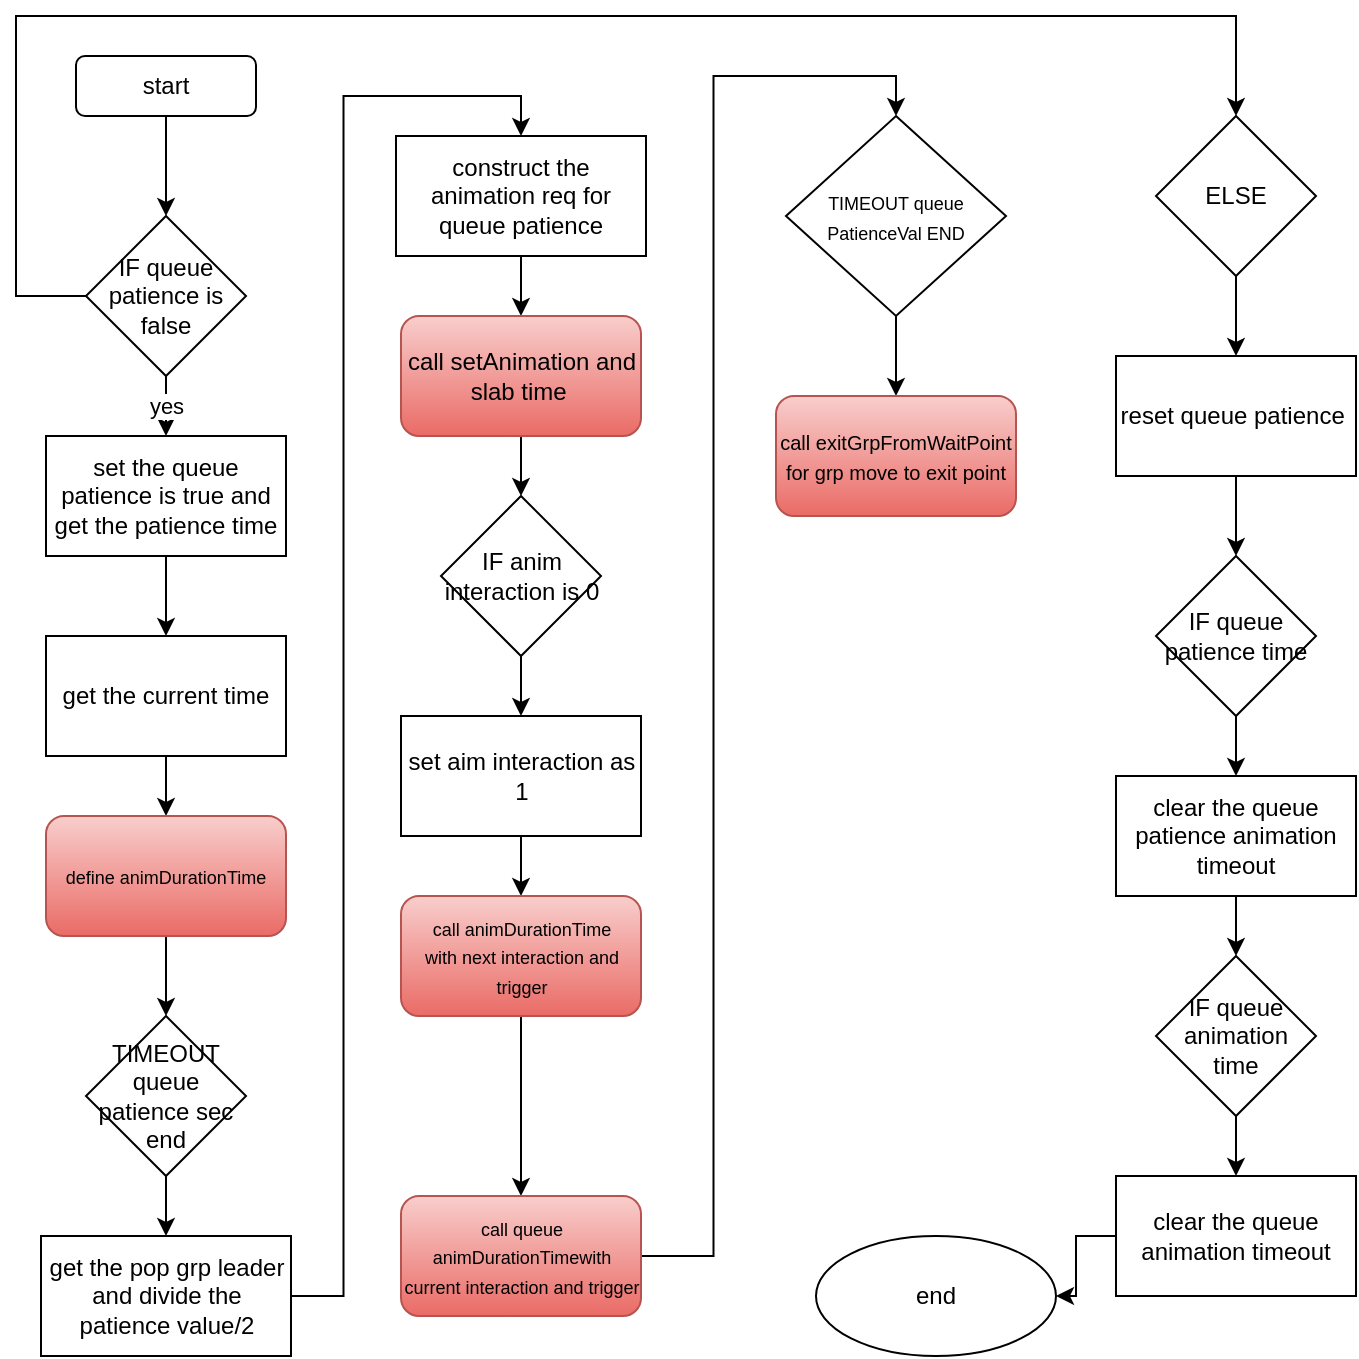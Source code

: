 <mxfile version="17.5.0" type="github">
  <diagram id="KtcQBUkCojHGQMxXPazg" name="Page-1">
    <mxGraphModel dx="1038" dy="579" grid="1" gridSize="10" guides="1" tooltips="1" connect="1" arrows="1" fold="1" page="1" pageScale="1" pageWidth="850" pageHeight="1100" math="0" shadow="0">
      <root>
        <mxCell id="0" />
        <mxCell id="1" parent="0" />
        <mxCell id="48oArp-D5C5jhoCfdsh_-3" value="" style="edgeStyle=orthogonalEdgeStyle;rounded=0;orthogonalLoop=1;jettySize=auto;html=1;" edge="1" parent="1" source="48oArp-D5C5jhoCfdsh_-1" target="48oArp-D5C5jhoCfdsh_-2">
          <mxGeometry relative="1" as="geometry" />
        </mxCell>
        <mxCell id="48oArp-D5C5jhoCfdsh_-1" value="start" style="rounded=1;whiteSpace=wrap;html=1;" vertex="1" parent="1">
          <mxGeometry x="80" y="30" width="90" height="30" as="geometry" />
        </mxCell>
        <mxCell id="48oArp-D5C5jhoCfdsh_-5" value="yes" style="edgeStyle=orthogonalEdgeStyle;rounded=0;orthogonalLoop=1;jettySize=auto;html=1;" edge="1" parent="1" source="48oArp-D5C5jhoCfdsh_-2" target="48oArp-D5C5jhoCfdsh_-4">
          <mxGeometry relative="1" as="geometry" />
        </mxCell>
        <mxCell id="48oArp-D5C5jhoCfdsh_-32" value="" style="edgeStyle=orthogonalEdgeStyle;rounded=0;orthogonalLoop=1;jettySize=auto;html=1;" edge="1" parent="1" source="48oArp-D5C5jhoCfdsh_-2" target="48oArp-D5C5jhoCfdsh_-31">
          <mxGeometry relative="1" as="geometry">
            <Array as="points">
              <mxPoint x="50" y="150" />
              <mxPoint x="50" y="10" />
              <mxPoint x="660" y="10" />
            </Array>
          </mxGeometry>
        </mxCell>
        <mxCell id="48oArp-D5C5jhoCfdsh_-2" value="IF queue patience is false" style="rhombus;whiteSpace=wrap;html=1;" vertex="1" parent="1">
          <mxGeometry x="85" y="110" width="80" height="80" as="geometry" />
        </mxCell>
        <mxCell id="48oArp-D5C5jhoCfdsh_-7" value="" style="edgeStyle=orthogonalEdgeStyle;rounded=0;orthogonalLoop=1;jettySize=auto;html=1;" edge="1" parent="1" source="48oArp-D5C5jhoCfdsh_-4" target="48oArp-D5C5jhoCfdsh_-6">
          <mxGeometry relative="1" as="geometry" />
        </mxCell>
        <mxCell id="48oArp-D5C5jhoCfdsh_-4" value="set the queue patience is true and get the patience time" style="whiteSpace=wrap;html=1;" vertex="1" parent="1">
          <mxGeometry x="65" y="220" width="120" height="60" as="geometry" />
        </mxCell>
        <mxCell id="48oArp-D5C5jhoCfdsh_-9" value="" style="edgeStyle=orthogonalEdgeStyle;rounded=0;orthogonalLoop=1;jettySize=auto;html=1;" edge="1" parent="1" source="48oArp-D5C5jhoCfdsh_-6" target="48oArp-D5C5jhoCfdsh_-8">
          <mxGeometry relative="1" as="geometry" />
        </mxCell>
        <mxCell id="48oArp-D5C5jhoCfdsh_-6" value="get the current time" style="whiteSpace=wrap;html=1;" vertex="1" parent="1">
          <mxGeometry x="65" y="320" width="120" height="60" as="geometry" />
        </mxCell>
        <mxCell id="48oArp-D5C5jhoCfdsh_-11" value="" style="edgeStyle=orthogonalEdgeStyle;rounded=0;orthogonalLoop=1;jettySize=auto;html=1;" edge="1" parent="1" source="48oArp-D5C5jhoCfdsh_-8" target="48oArp-D5C5jhoCfdsh_-10">
          <mxGeometry relative="1" as="geometry" />
        </mxCell>
        <mxCell id="48oArp-D5C5jhoCfdsh_-8" value="&lt;font style=&quot;font-size: 9px&quot;&gt;define&amp;nbsp;animDurationTime&lt;/font&gt;" style="rounded=1;whiteSpace=wrap;html=1;fillColor=#f8cecc;gradientColor=#ea6b66;strokeColor=#b85450;" vertex="1" parent="1">
          <mxGeometry x="65" y="410" width="120" height="60" as="geometry" />
        </mxCell>
        <mxCell id="48oArp-D5C5jhoCfdsh_-13" value="" style="edgeStyle=orthogonalEdgeStyle;rounded=0;orthogonalLoop=1;jettySize=auto;html=1;" edge="1" parent="1" source="48oArp-D5C5jhoCfdsh_-10" target="48oArp-D5C5jhoCfdsh_-12">
          <mxGeometry relative="1" as="geometry" />
        </mxCell>
        <mxCell id="48oArp-D5C5jhoCfdsh_-10" value="&lt;span style=&quot;font-size: 12px&quot;&gt;TIMEOUT queue patience sec end&lt;/span&gt;" style="rhombus;whiteSpace=wrap;html=1;fontSize=9;" vertex="1" parent="1">
          <mxGeometry x="85" y="510" width="80" height="80" as="geometry" />
        </mxCell>
        <mxCell id="48oArp-D5C5jhoCfdsh_-16" style="edgeStyle=orthogonalEdgeStyle;rounded=0;orthogonalLoop=1;jettySize=auto;html=1;entryX=0.5;entryY=0;entryDx=0;entryDy=0;" edge="1" parent="1" source="48oArp-D5C5jhoCfdsh_-12" target="48oArp-D5C5jhoCfdsh_-14">
          <mxGeometry relative="1" as="geometry" />
        </mxCell>
        <mxCell id="48oArp-D5C5jhoCfdsh_-12" value="get the pop grp leader and divide the patience value/2" style="rounded=0;whiteSpace=wrap;html=1;fontSize=12;" vertex="1" parent="1">
          <mxGeometry x="62.5" y="620" width="125" height="60" as="geometry" />
        </mxCell>
        <mxCell id="48oArp-D5C5jhoCfdsh_-17" value="" style="edgeStyle=orthogonalEdgeStyle;rounded=0;orthogonalLoop=1;jettySize=auto;html=1;" edge="1" parent="1" source="48oArp-D5C5jhoCfdsh_-14" target="48oArp-D5C5jhoCfdsh_-15">
          <mxGeometry relative="1" as="geometry" />
        </mxCell>
        <mxCell id="48oArp-D5C5jhoCfdsh_-14" value="construct the animation req for queue patience" style="rounded=0;whiteSpace=wrap;html=1;fontSize=12;" vertex="1" parent="1">
          <mxGeometry x="240" y="70" width="125" height="60" as="geometry" />
        </mxCell>
        <mxCell id="48oArp-D5C5jhoCfdsh_-21" value="" style="edgeStyle=orthogonalEdgeStyle;rounded=0;orthogonalLoop=1;jettySize=auto;html=1;" edge="1" parent="1" source="48oArp-D5C5jhoCfdsh_-15" target="48oArp-D5C5jhoCfdsh_-18">
          <mxGeometry relative="1" as="geometry" />
        </mxCell>
        <mxCell id="48oArp-D5C5jhoCfdsh_-15" value="call&amp;nbsp;setAnimation and slab time&amp;nbsp;" style="rounded=1;whiteSpace=wrap;html=1;fillColor=#f8cecc;gradientColor=#ea6b66;strokeColor=#b85450;" vertex="1" parent="1">
          <mxGeometry x="242.5" y="160" width="120" height="60" as="geometry" />
        </mxCell>
        <mxCell id="48oArp-D5C5jhoCfdsh_-22" value="" style="edgeStyle=orthogonalEdgeStyle;rounded=0;orthogonalLoop=1;jettySize=auto;html=1;" edge="1" parent="1" source="48oArp-D5C5jhoCfdsh_-18" target="48oArp-D5C5jhoCfdsh_-19">
          <mxGeometry relative="1" as="geometry" />
        </mxCell>
        <mxCell id="48oArp-D5C5jhoCfdsh_-18" value="IF anim interaction is 0" style="rhombus;whiteSpace=wrap;html=1;fontSize=12;" vertex="1" parent="1">
          <mxGeometry x="262.5" y="250" width="80" height="80" as="geometry" />
        </mxCell>
        <mxCell id="48oArp-D5C5jhoCfdsh_-23" value="" style="edgeStyle=orthogonalEdgeStyle;rounded=0;orthogonalLoop=1;jettySize=auto;html=1;" edge="1" parent="1" source="48oArp-D5C5jhoCfdsh_-19" target="48oArp-D5C5jhoCfdsh_-20">
          <mxGeometry relative="1" as="geometry" />
        </mxCell>
        <mxCell id="48oArp-D5C5jhoCfdsh_-19" value="set aim interaction as 1" style="rounded=0;whiteSpace=wrap;html=1;fontSize=12;" vertex="1" parent="1">
          <mxGeometry x="242.5" y="360" width="120" height="60" as="geometry" />
        </mxCell>
        <mxCell id="48oArp-D5C5jhoCfdsh_-25" value="" style="edgeStyle=orthogonalEdgeStyle;rounded=0;orthogonalLoop=1;jettySize=auto;html=1;" edge="1" parent="1" source="48oArp-D5C5jhoCfdsh_-20" target="48oArp-D5C5jhoCfdsh_-24">
          <mxGeometry relative="1" as="geometry" />
        </mxCell>
        <mxCell id="48oArp-D5C5jhoCfdsh_-20" value="&lt;font style=&quot;font-size: 9px&quot;&gt;call animDurationTime&lt;span style=&quot;color: rgba(0 , 0 , 0 , 0) ; font-family: monospace ; font-size: 0px&quot;&gt;%3CmxGraphModel%3E%3Croot%3E%3CmxCell%20id%3D%220%22%2F%3E%3CmxCell%20id%3D%221%22%20parent%3D%220%22%2F%3E%3CmxCell%20id%3D%222%22%20value%3D%22%26lt%3Bfont%20style%3D%26quot%3Bfont-size%3A%209px%26quot%3B%26gt%3Bcall%20preAnimDurationTimefn%26lt%3Bbr%26gt%3Bwith%20current%20interaction%20and%20trigger%26lt%3Bbr%26gt%3B%26lt%3B%2Ffont%26gt%3B%22%20style%3D%22rounded%3D1%3BwhiteSpace%3Dwrap%3Bhtml%3D1%3BfillColor%3D%23f8cecc%3BgradientColor%3D%23ea6b66%3BstrokeColor%3D%23b85450%3B%22%20vertex%3D%221%22%20parent%3D%221%22%3E%3CmxGeometry%20x%3D%22410%22%20y%3D%2230%22%20width%3D%22120%22%20height%3D%2260%22%20as%3D%22geometry%22%2F%3E%3C%2FmxCell%3E%3C%2Froot%3E%3C%2FmxGraphModel%3E&lt;/span&gt;&lt;span style=&quot;color: rgba(0 , 0 , 0 , 0) ; font-family: monospace ; font-size: 0px&quot;&gt;%3CmxGraphModel%3E%3Croot%3E%3CmxCell%20id%3D%220%22%2F%3E%3CmxCell%20id%3D%221%22%20parent%3D%220%22%2F%3E%3CmxCell%20id%3D%222%22%20value%3D%22%26lt%3Bfont%20style%3D%26quot%3Bfont-size%3A%209px%26quot%3B%26gt%3Bcall%20preAnimDurationTimefn%26lt%3Bbr%26gt%3Bwith%20current%20interaction%20and%20trigger%26lt%3Bbr%26gt%3B%26lt%3B%2Ffont%26gt%3B%22%20style%3D%22rounded%3D1%3BwhiteSpace%3Dwrap%3Bhtml%3D1%3BfillColor%3D%23f8cecc%3BgradientColor%3D%23ea6b66%3BstrokeColor%3D%23b85450%3B%22%20vertex%3D%221%22%20parent%3D%221%22%3E%3CmxGeometry%20x%3D%22410%22%20y%3D%2230%22%20width%3D%22120%22%20height%3D%2260%22%20as%3D%22geometry%22%2F%3E%3C%2FmxCell%3E%3C%2Froot%3E%3C%2FmxGraphModel%3E&lt;/span&gt;&lt;span style=&quot;color: rgba(0 , 0 , 0 , 0) ; font-family: monospace ; font-size: 0px&quot;&gt;%3CmxGraphModel%3E%3Croot%3E%3CmxCell%20id%3D%220%22%2F%3E%3CmxCell%20id%3D%221%22%20parent%3D%220%22%2F%3E%3CmxCell%20id%3D%222%22%20value%3D%22%26lt%3Bfont%20style%3D%26quot%3Bfont-size%3A%209px%26quot%3B%26gt%3Bcall%20preAnimDurationTimefn%26lt%3Bbr%26gt%3Bwith%20current%20interaction%20and%20trigger%26lt%3Bbr%26gt%3B%26lt%3B%2Ffont%26gt%3B%22%20style%3D%22rounded%3D1%3BwhiteSpace%3Dwrap%3Bhtml%3D1%3BfillColor%3D%23f8cecc%3BgradientColor%3D%23ea6b66%3BstrokeColor%3D%23b85450%3B%22%20vertex%3D%221%22%20parent%3D%221%22%3E%3CmxGeometry%20x%3D%22410%22%20y%3D%2230%22%20width%3D%22120%22%20height%3D%2260%22%20as%3D%22geometry%22%2F%3E%3C%2FmxCell%3E%3C%2Froot%3E%3C%2FmxGraphModel%3E&lt;/span&gt;&lt;br&gt;with next interaction and trigger&lt;br&gt;&lt;/font&gt;" style="rounded=1;whiteSpace=wrap;html=1;fillColor=#f8cecc;gradientColor=#ea6b66;strokeColor=#b85450;" vertex="1" parent="1">
          <mxGeometry x="242.5" y="450" width="120" height="60" as="geometry" />
        </mxCell>
        <mxCell id="48oArp-D5C5jhoCfdsh_-28" style="edgeStyle=orthogonalEdgeStyle;rounded=0;orthogonalLoop=1;jettySize=auto;html=1;entryX=0.5;entryY=0;entryDx=0;entryDy=0;" edge="1" parent="1" source="48oArp-D5C5jhoCfdsh_-24" target="48oArp-D5C5jhoCfdsh_-26">
          <mxGeometry relative="1" as="geometry" />
        </mxCell>
        <mxCell id="48oArp-D5C5jhoCfdsh_-24" value="&lt;font style=&quot;font-size: 9px&quot;&gt;call queue animDurationTimewith current interaction and trigger&lt;br&gt;&lt;/font&gt;" style="rounded=1;whiteSpace=wrap;html=1;fillColor=#f8cecc;gradientColor=#ea6b66;strokeColor=#b85450;" vertex="1" parent="1">
          <mxGeometry x="242.5" y="600" width="120" height="60" as="geometry" />
        </mxCell>
        <mxCell id="48oArp-D5C5jhoCfdsh_-30" value="" style="edgeStyle=orthogonalEdgeStyle;rounded=0;orthogonalLoop=1;jettySize=auto;html=1;" edge="1" parent="1" source="48oArp-D5C5jhoCfdsh_-26" target="48oArp-D5C5jhoCfdsh_-27">
          <mxGeometry relative="1" as="geometry" />
        </mxCell>
        <mxCell id="48oArp-D5C5jhoCfdsh_-26" value="&lt;font style=&quot;font-size: 9px&quot;&gt;TIMEOUT queue&lt;br&gt;PatienceVal END&lt;/font&gt;" style="rhombus;whiteSpace=wrap;html=1;fontSize=12;" vertex="1" parent="1">
          <mxGeometry x="435" y="60" width="110" height="100" as="geometry" />
        </mxCell>
        <mxCell id="48oArp-D5C5jhoCfdsh_-27" value="&lt;font size=&quot;1&quot;&gt;call&amp;nbsp;exitGrpFromWaitPoint for grp move to exit point&lt;/font&gt;" style="rounded=1;whiteSpace=wrap;html=1;fillColor=#f8cecc;gradientColor=#ea6b66;strokeColor=#b85450;" vertex="1" parent="1">
          <mxGeometry x="430" y="200" width="120" height="60" as="geometry" />
        </mxCell>
        <mxCell id="48oArp-D5C5jhoCfdsh_-34" value="" style="edgeStyle=orthogonalEdgeStyle;rounded=0;orthogonalLoop=1;jettySize=auto;html=1;" edge="1" parent="1" source="48oArp-D5C5jhoCfdsh_-31" target="48oArp-D5C5jhoCfdsh_-33">
          <mxGeometry relative="1" as="geometry" />
        </mxCell>
        <mxCell id="48oArp-D5C5jhoCfdsh_-31" value="ELSE" style="rhombus;whiteSpace=wrap;html=1;" vertex="1" parent="1">
          <mxGeometry x="620" y="60" width="80" height="80" as="geometry" />
        </mxCell>
        <mxCell id="48oArp-D5C5jhoCfdsh_-36" value="" style="edgeStyle=orthogonalEdgeStyle;rounded=0;orthogonalLoop=1;jettySize=auto;html=1;" edge="1" parent="1" source="48oArp-D5C5jhoCfdsh_-33" target="48oArp-D5C5jhoCfdsh_-35">
          <mxGeometry relative="1" as="geometry" />
        </mxCell>
        <mxCell id="48oArp-D5C5jhoCfdsh_-33" value="reset queue patience&amp;nbsp;" style="whiteSpace=wrap;html=1;" vertex="1" parent="1">
          <mxGeometry x="600" y="180" width="120" height="60" as="geometry" />
        </mxCell>
        <mxCell id="48oArp-D5C5jhoCfdsh_-38" value="" style="edgeStyle=orthogonalEdgeStyle;rounded=0;orthogonalLoop=1;jettySize=auto;html=1;" edge="1" parent="1" source="48oArp-D5C5jhoCfdsh_-35" target="48oArp-D5C5jhoCfdsh_-37">
          <mxGeometry relative="1" as="geometry" />
        </mxCell>
        <mxCell id="48oArp-D5C5jhoCfdsh_-35" value="IF queue patience time" style="rhombus;whiteSpace=wrap;html=1;" vertex="1" parent="1">
          <mxGeometry x="620" y="280" width="80" height="80" as="geometry" />
        </mxCell>
        <mxCell id="48oArp-D5C5jhoCfdsh_-40" value="" style="edgeStyle=orthogonalEdgeStyle;rounded=0;orthogonalLoop=1;jettySize=auto;html=1;" edge="1" parent="1" source="48oArp-D5C5jhoCfdsh_-37" target="48oArp-D5C5jhoCfdsh_-39">
          <mxGeometry relative="1" as="geometry" />
        </mxCell>
        <mxCell id="48oArp-D5C5jhoCfdsh_-37" value="clear the queue patience animation timeout" style="whiteSpace=wrap;html=1;" vertex="1" parent="1">
          <mxGeometry x="600" y="390" width="120" height="60" as="geometry" />
        </mxCell>
        <mxCell id="48oArp-D5C5jhoCfdsh_-42" value="" style="edgeStyle=orthogonalEdgeStyle;rounded=0;orthogonalLoop=1;jettySize=auto;html=1;" edge="1" parent="1" source="48oArp-D5C5jhoCfdsh_-39" target="48oArp-D5C5jhoCfdsh_-41">
          <mxGeometry relative="1" as="geometry" />
        </mxCell>
        <mxCell id="48oArp-D5C5jhoCfdsh_-39" value="IF queue animation time" style="rhombus;whiteSpace=wrap;html=1;" vertex="1" parent="1">
          <mxGeometry x="620" y="480" width="80" height="80" as="geometry" />
        </mxCell>
        <mxCell id="48oArp-D5C5jhoCfdsh_-44" value="" style="edgeStyle=orthogonalEdgeStyle;rounded=0;orthogonalLoop=1;jettySize=auto;html=1;" edge="1" parent="1" source="48oArp-D5C5jhoCfdsh_-41" target="48oArp-D5C5jhoCfdsh_-43">
          <mxGeometry relative="1" as="geometry" />
        </mxCell>
        <mxCell id="48oArp-D5C5jhoCfdsh_-41" value="clear the queue animation timeout" style="whiteSpace=wrap;html=1;" vertex="1" parent="1">
          <mxGeometry x="600" y="590" width="120" height="60" as="geometry" />
        </mxCell>
        <mxCell id="48oArp-D5C5jhoCfdsh_-43" value="end" style="ellipse;whiteSpace=wrap;html=1;" vertex="1" parent="1">
          <mxGeometry x="450" y="620" width="120" height="60" as="geometry" />
        </mxCell>
      </root>
    </mxGraphModel>
  </diagram>
</mxfile>
